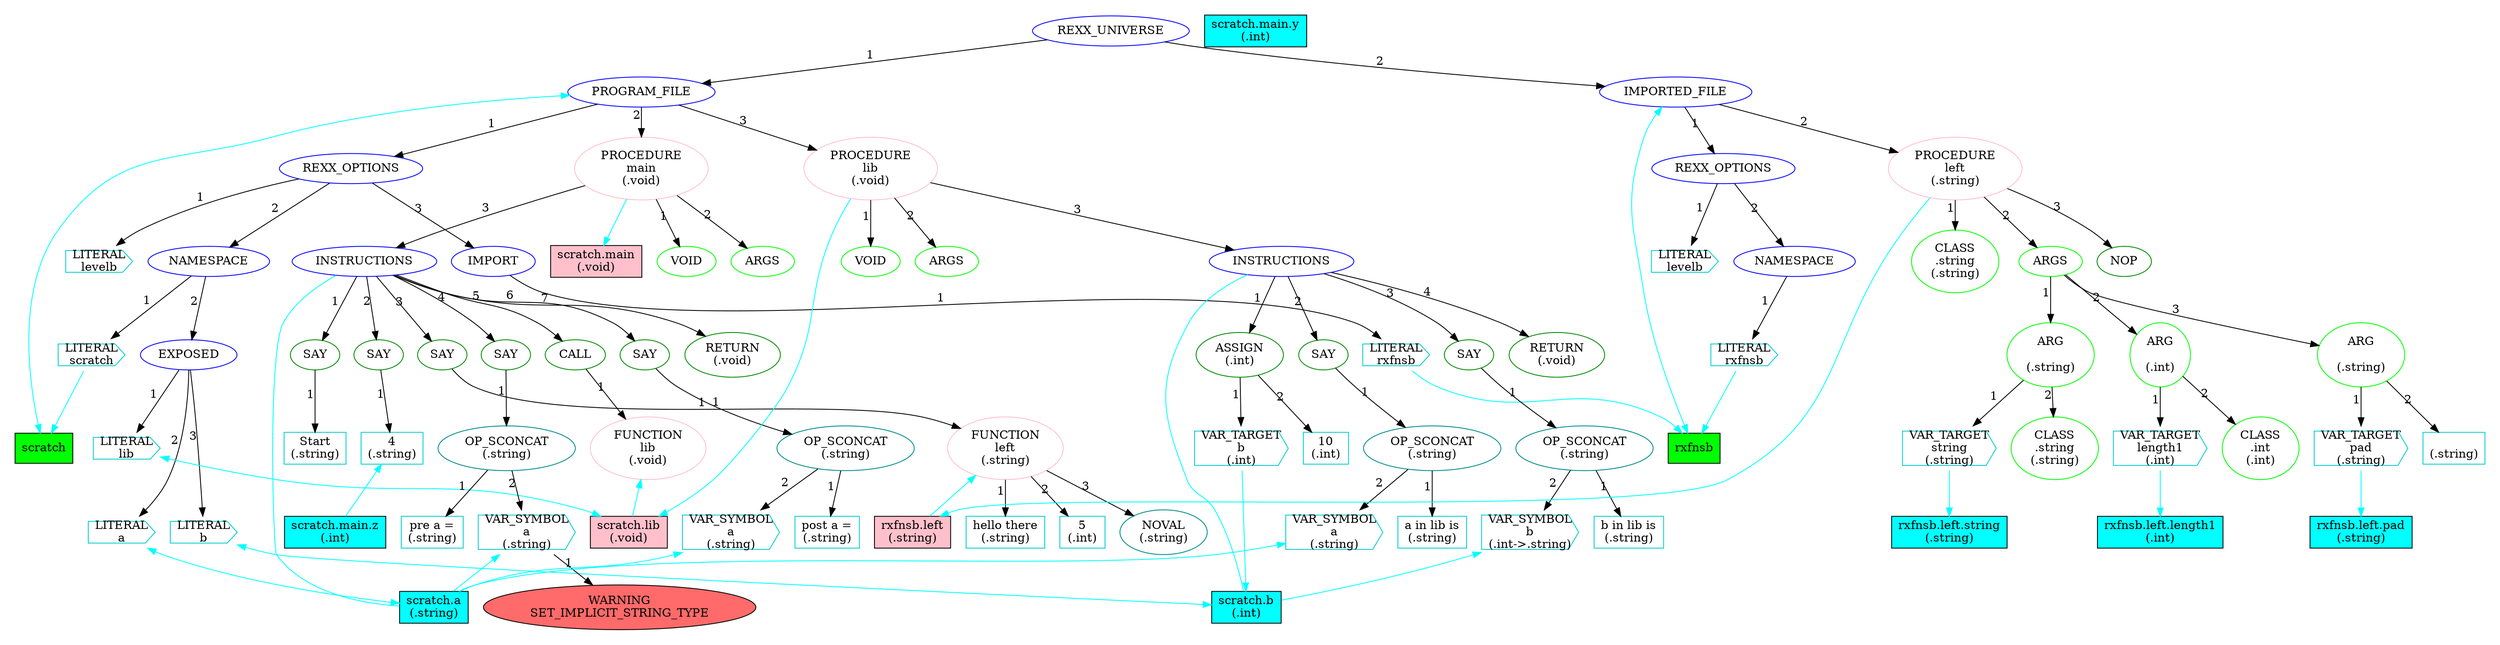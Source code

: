 digraph REXXAST { pad=0.25
subgraph scope_0x60000142c000{
n0x600003a2000052[ordering="out" label="REXX_UNIVERSE" color=blue]
subgraph scope_0x60000142c040{
n0x600003a2000053[ordering="out" label="PROGRAM_FILE" color=blue]
n0x600003a2000052 -> n0x600003a2000053 [xlabel="1"]
n0x600003a2000053 -> "s0x600003a2000052_scratch" [color=cyan dir="both"]
n0x600003a200002[ordering="out" label="REXX_OPTIONS" color=blue]
n0x600003a2000053 -> n0x600003a200002 [xlabel="1"]
n0x600003a200001[ordering="out" label="LITERAL\nlevelb" color=cyan3 shape=cds]
n0x600003a200002 -> n0x600003a200001 [xlabel="1"]
n0x600003a200008[ordering="out" label="NAMESPACE" color=blue]
n0x600003a200002 -> n0x600003a200008 [xlabel="2"]
n0x600003a200003[ordering="out" label="LITERAL\nscratch" color=cyan3 shape=cds]
n0x600003a200008 -> n0x600003a200003 [xlabel="1"]
n0x600003a200003 -> "s0x600003a2000052_scratch" [color=cyan dir="forward"]
n0x600003a200007[ordering="out" label="EXPOSED" color=blue]
n0x600003a200008 -> n0x600003a200007 [xlabel="2"]
n0x600003a200004[ordering="out" label="LITERAL\nlib" color=cyan3 shape=cds]
n0x600003a200007 -> n0x600003a200004 [xlabel="1"]
n0x600003a200004 -> "s0x600003a2000053_lib" [color=cyan dir="both"]
n0x600003a200005[ordering="out" label="LITERAL\na" color=cyan3 shape=cds]
n0x600003a200007 -> n0x600003a200005 [xlabel="2"]
n0x600003a200005 -> "s0x600003a2000053_a" [color=cyan dir="both"]
n0x600003a200006[ordering="out" label="LITERAL\nb" color=cyan3 shape=cds]
n0x600003a200007 -> n0x600003a200006 [xlabel="3"]
n0x600003a200006 -> "s0x600003a2000053_b" [color=cyan dir="both"]
n0x600003a2000010[ordering="out" label="IMPORT" color=blue]
n0x600003a200002 -> n0x600003a2000010 [xlabel="3"]
subgraph scope_0x60000142c040{
n0x600003a200009[ordering="out" label="LITERAL\nrxfnsb" color=cyan3 shape=cds]
n0x600003a2000010 -> n0x600003a200009 [xlabel="1"]
n0x600003a200009 -> "s0x600003a2000052_rxfnsb" [color=cyan dir="forward"]
"s0x600003a2000053_a"[style=filled fillcolor=cyan shape=box label="scratch.a\n(.string)\n"]
"s0x600003a2000053_b"[style=filled fillcolor=cyan shape=box label="scratch.b\n(.int)\n"]
"s0x600003a2000053_lib"[style=filled fillcolor=pink shape=box label="scratch.lib\n(.void)\n"]
"s0x600003a2000053_main"[style=filled fillcolor=pink shape=box label="scratch.main\n(.void)\n"]
}
subgraph scope_0x60000142c0c0{
n0x600003a2000054[ordering="out" label="PROCEDURE\nmain
(.void)" color=pink]
n0x600003a2000053 -> n0x600003a2000054 [xlabel="2"]
n0x600003a2000054 -> "s0x600003a2000053_main" [color=cyan dir="forward"]
n0x600003a2000055[ordering="out" label="VOID\n" color=green]
n0x600003a2000054 -> n0x600003a2000055 [xlabel="1"]
n0x600003a2000056[ordering="out" label="ARGS\n" color=green]
n0x600003a2000054 -> n0x600003a2000056 [xlabel="2"]
n0x600003a2000057[ordering="out" label="INSTRUCTIONS" color=blue]
n0x600003a2000054 -> n0x600003a2000057 [xlabel="3"]
n0x600003a2000057 -> "s0x600003a2000053_a" [color=cyan dir="none"]
n0x600003a2000012[ordering="out" label="SAY" color=green4]
n0x600003a2000057 -> n0x600003a2000012 [xlabel="1"]
n0x600003a2000011[ordering="out" label="Start
(.string)" color=cyan3 shape=box]
n0x600003a2000012 -> n0x600003a2000011 [xlabel="1"]
n0x600003a2000023[ordering="out" label="SAY" color=green4]
n0x600003a2000057 -> n0x600003a2000023 [xlabel="2"]
n0x600003a2000022[ordering="out" label="4
(.string)" color=cyan3 shape=box]
n0x600003a2000023 -> n0x600003a2000022 [xlabel="1"]
n0x600003a2000022 -> "s0x600003a2000054_z" [color=cyan dir="back"]
n0x600003a2000027[ordering="out" label="SAY" color=green4]
n0x600003a2000057 -> n0x600003a2000027 [xlabel="3"]
n0x600003a2000026[ordering="out" label="FUNCTION\nleft
(.string)" color=pink]
n0x600003a2000027 -> n0x600003a2000026 [xlabel="1"]
n0x600003a2000026 -> "s0x600003a200009_left" [color=cyan dir="back"]
n0x600003a2000024[ordering="out" label="hello there
(.string)" color=cyan3 shape=box]
n0x600003a2000026 -> n0x600003a2000024 [xlabel="1"]
n0x600003a2000025[ordering="out" label="5
(.int)" color=cyan3 shape=box]
n0x600003a2000026 -> n0x600003a2000025 [xlabel="2"]
n0x600003a2000062[ordering="out" label="NOVAL
(.string)" color=darkcyan]
n0x600003a2000026 -> n0x600003a2000062 [xlabel="3"]
n0x600003a2000031[ordering="out" label="SAY" color=green4]
n0x600003a2000057 -> n0x600003a2000031 [xlabel="4"]
n0x600003a2000030[ordering="out" label="OP_SCONCAT
(.string)" color=darkcyan]
n0x600003a2000031 -> n0x600003a2000030 [xlabel="1"]
n0x600003a2000028[ordering="out" label="pre a =
(.string)" color=cyan3 shape=box]
n0x600003a2000030 -> n0x600003a2000028 [xlabel="1"]
n0x600003a2000029[ordering="out" label="VAR_SYMBOL\na
(.string)" color=cyan3 shape=cds]
n0x600003a2000030 -> n0x600003a2000029 [xlabel="2"]
n0x600003a2000029 -> "s0x600003a2000053_a" [color=cyan dir="back"]
n0x600003a2000061[ordering="out" label="WARNING\nSET_IMPLICIT_STRING_TYPE" style=filled fillcolor=indianred1]
n0x600003a2000029 -> n0x600003a2000061 [xlabel="1"]
n0x600003a2000033[ordering="out" label="CALL" color=green4]
n0x600003a2000057 -> n0x600003a2000033 [xlabel="5"]
n0x600003a2000032[ordering="out" label="FUNCTION\nlib
(.void)" color=pink]
n0x600003a2000033 -> n0x600003a2000032 [xlabel="1"]
n0x600003a2000032 -> "s0x600003a2000053_lib" [color=cyan dir="back"]
n0x600003a2000037[ordering="out" label="SAY" color=green4]
n0x600003a2000057 -> n0x600003a2000037 [xlabel="6"]
n0x600003a2000036[ordering="out" label="OP_SCONCAT
(.string)" color=darkcyan]
n0x600003a2000037 -> n0x600003a2000036 [xlabel="1"]
n0x600003a2000034[ordering="out" label="post a =
(.string)" color=cyan3 shape=box]
n0x600003a2000036 -> n0x600003a2000034 [xlabel="1"]
n0x600003a2000035[ordering="out" label="VAR_SYMBOL\na
(.string)" color=cyan3 shape=cds]
n0x600003a2000036 -> n0x600003a2000035 [xlabel="2"]
n0x600003a2000035 -> "s0x600003a2000053_a" [color=cyan dir="back"]
n0x600003a2000058[ordering="out" label="RETURN
(.void)" color=green4]
n0x600003a2000057 -> n0x600003a2000058 [xlabel="7"]
"s0x600003a2000054_y"[style=filled fillcolor=cyan shape=box label="scratch.main.y\n(.int)\n"]
"s0x600003a2000054_z"[style=filled fillcolor=cyan shape=box label="scratch.main.z\n(.int)\n"]
}
subgraph scope_0x60000142c100{
n0x600003a2000038[ordering="out" label="PROCEDURE\nlib
(.void)" color=pink]
n0x600003a2000053 -> n0x600003a2000038 [xlabel="3"]
n0x600003a2000038 -> "s0x600003a2000053_lib" [color=cyan dir="forward"]
n0x600003a2000039[ordering="out" label="VOID\n" color=green]
n0x600003a2000038 -> n0x600003a2000039 [xlabel="1"]
n0x600003a2000059[ordering="out" label="ARGS\n" color=green]
n0x600003a2000038 -> n0x600003a2000059 [xlabel="2"]
n0x600003a2000060[ordering="out" label="INSTRUCTIONS" color=blue]
n0x600003a2000038 -> n0x600003a2000060 [xlabel="3"]
n0x600003a2000060 -> "s0x600003a2000053_b" [color=cyan dir="none"]
n0x600003a2000042[ordering="out" label="ASSIGN
(.int)" color=green4]
n0x600003a2000060 -> n0x600003a2000042 [xlabel="1"]
n0x600003a2000040[ordering="out" label="VAR_TARGET\nb
(.int)" color=cyan3 shape=cds]
n0x600003a2000042 -> n0x600003a2000040 [xlabel="1"]
n0x600003a2000040 -> "s0x600003a2000053_b" [color=cyan dir="forward"]
n0x600003a2000041[ordering="out" label="10
(.int)" color=cyan3 shape=box]
n0x600003a2000042 -> n0x600003a2000041 [xlabel="2"]
n0x600003a2000046[ordering="out" label="SAY" color=green4]
n0x600003a2000060 -> n0x600003a2000046 [xlabel="2"]
n0x600003a2000045[ordering="out" label="OP_SCONCAT
(.string)" color=darkcyan]
n0x600003a2000046 -> n0x600003a2000045 [xlabel="1"]
n0x600003a2000043[ordering="out" label="a in lib is
(.string)" color=cyan3 shape=box]
n0x600003a2000045 -> n0x600003a2000043 [xlabel="1"]
n0x600003a2000044[ordering="out" label="VAR_SYMBOL\na
(.string)" color=cyan3 shape=cds]
n0x600003a2000045 -> n0x600003a2000044 [xlabel="2"]
n0x600003a2000044 -> "s0x600003a2000053_a" [color=cyan dir="back"]
n0x600003a2000050[ordering="out" label="SAY" color=green4]
n0x600003a2000060 -> n0x600003a2000050 [xlabel="3"]
n0x600003a2000049[ordering="out" label="OP_SCONCAT
(.string)" color=darkcyan]
n0x600003a2000050 -> n0x600003a2000049 [xlabel="1"]
n0x600003a2000047[ordering="out" label="b in lib is
(.string)" color=cyan3 shape=box]
n0x600003a2000049 -> n0x600003a2000047 [xlabel="1"]
n0x600003a2000048[ordering="out" label="VAR_SYMBOL\nb
(.int->.string)" color=cyan3 shape=cds]
n0x600003a2000049 -> n0x600003a2000048 [xlabel="2"]
n0x600003a2000048 -> "s0x600003a2000053_b" [color=cyan dir="back"]
n0x600003a2000051[ordering="out" label="RETURN
(.void)" color=green4]
n0x600003a2000060 -> n0x600003a2000051 [xlabel="4"]
}
"s0x600003a2000053_a"[style=filled fillcolor=cyan shape=box label="scratch.a\n(.string)\n"]
"s0x600003a2000053_b"[style=filled fillcolor=cyan shape=box label="scratch.b\n(.int)\n"]
"s0x600003a2000053_lib"[style=filled fillcolor=pink shape=box label="scratch.lib\n(.void)\n"]
"s0x600003a2000053_main"[style=filled fillcolor=pink shape=box label="scratch.main\n(.void)\n"]
}
subgraph scope_0x60000140bfc0{
n0x600003a328a019[ordering="out" label="IMPORTED_FILE" color=blue]
n0x600003a2000052 -> n0x600003a328a019 [xlabel="2"]
n0x600003a328a019 -> "s0x600003a2000052_rxfnsb" [color=cyan dir="both"]
n0x600003a328a02[ordering="out" label="REXX_OPTIONS" color=blue]
n0x600003a328a019 -> n0x600003a328a02 [xlabel="1"]
n0x600003a328a01[ordering="out" label="LITERAL\nlevelb" color=cyan3 shape=cds]
n0x600003a328a02 -> n0x600003a328a01 [xlabel="1"]
n0x600003a328a04[ordering="out" label="NAMESPACE" color=blue]
n0x600003a328a02 -> n0x600003a328a04 [xlabel="2"]
n0x600003a328a03[ordering="out" label="LITERAL\nrxfnsb" color=cyan3 shape=cds]
n0x600003a328a04 -> n0x600003a328a03 [xlabel="1"]
n0x600003a328a03 -> "s0x600003a2000052_rxfnsb" [color=cyan dir="forward"]
subgraph scope_0x60000142c080{
n0x600003a328a06[ordering="out" label="PROCEDURE\nleft
(.string)" color=pink]
n0x600003a328a019 -> n0x600003a328a06 [xlabel="2"]
n0x600003a328a06 -> "s0x600003a200009_left" [color=cyan dir="forward"]
subgraph scope_0x600001407500{
n0x600003a328a05[ordering="out" label="CLASS\n.string
(.string)" color=green]
n0x600003a328a06 -> n0x600003a328a05 [xlabel="1"]
"s0x600003a328a06_length1"[style=filled fillcolor=cyan shape=box label="rxfnsb.left.length1\n(.int)\n"]
"s0x600003a328a06_pad"[style=filled fillcolor=cyan shape=box label="rxfnsb.left.pad\n(.string)\n"]
"s0x600003a328a06_string"[style=filled fillcolor=cyan shape=box label="rxfnsb.left.string\n(.string)\n"]
}
subgraph scope_0x600001407500{
n0x600003a328a011[ordering="out" label="ARGS\n" color=green]
n0x600003a328a06 -> n0x600003a328a011 [xlabel="2"]
n0x600003a328a010[ordering="out" label="ARG\n
(.string)" color=green]
n0x600003a328a011 -> n0x600003a328a010 [xlabel="1"]
n0x600003a328a08[ordering="out" label="VAR_TARGET\nstring
(.string)" color=cyan3 shape=cds]
n0x600003a328a010 -> n0x600003a328a08 [xlabel="1"]
n0x600003a328a08 -> "s0x600003a328a06_string" [color=cyan dir="forward"]
n0x600003a328a09[ordering="out" label="CLASS\n.string
(.string)" color=green]
n0x600003a328a010 -> n0x600003a328a09 [xlabel="2"]
n0x600003a328a014[ordering="out" label="ARG\n
(.int)" color=green]
n0x600003a328a011 -> n0x600003a328a014 [xlabel="2"]
n0x600003a328a012[ordering="out" label="VAR_TARGET\nlength1
(.int)" color=cyan3 shape=cds]
n0x600003a328a014 -> n0x600003a328a012 [xlabel="1"]
n0x600003a328a012 -> "s0x600003a328a06_length1" [color=cyan dir="forward"]
n0x600003a328a013[ordering="out" label="CLASS\n.int
(.int)" color=green]
n0x600003a328a014 -> n0x600003a328a013 [xlabel="2"]
n0x600003a328a017[ordering="out" label="ARG\n
(.string)" color=green]
n0x600003a328a011 -> n0x600003a328a017 [xlabel="3"]
n0x600003a328a015[ordering="out" label="VAR_TARGET\npad
(.string)" color=cyan3 shape=cds]
n0x600003a328a017 -> n0x600003a328a015 [xlabel="1"]
n0x600003a328a015 -> "s0x600003a328a06_pad" [color=cyan dir="forward"]
n0x600003a328a016[ordering="out" label=" 
(.string)" color=cyan3 shape=box]
n0x600003a328a017 -> n0x600003a328a016 [xlabel="2"]
"s0x600003a328a06_length1"[style=filled fillcolor=cyan shape=box label="rxfnsb.left.length1\n(.int)\n"]
"s0x600003a328a06_pad"[style=filled fillcolor=cyan shape=box label="rxfnsb.left.pad\n(.string)\n"]
"s0x600003a328a06_string"[style=filled fillcolor=cyan shape=box label="rxfnsb.left.string\n(.string)\n"]
}
subgraph scope_0x600001407500{
n0x600003a328a020[ordering="out" label="NOP" color=green4]
n0x600003a328a06 -> n0x600003a328a020 [xlabel="3"]
"s0x600003a328a06_length1"[style=filled fillcolor=cyan shape=box label="rxfnsb.left.length1\n(.int)\n"]
"s0x600003a328a06_pad"[style=filled fillcolor=cyan shape=box label="rxfnsb.left.pad\n(.string)\n"]
"s0x600003a328a06_string"[style=filled fillcolor=cyan shape=box label="rxfnsb.left.string\n(.string)\n"]
}
"s0x600003a200009_left"[style=filled fillcolor=pink shape=box label="rxfnsb.left\n(.string)\n"]
}
}
"s0x600003a2000052_rxfnsb"[style=filled fillcolor=green shape=box label="rxfnsb"]
"s0x600003a2000052_scratch"[style=filled fillcolor=green shape=box label="scratch"]
}

}
